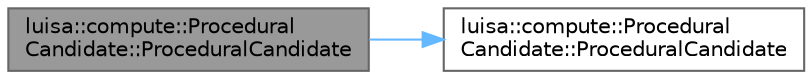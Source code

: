 digraph "luisa::compute::ProceduralCandidate::ProceduralCandidate"
{
 // LATEX_PDF_SIZE
  bgcolor="transparent";
  edge [fontname=Helvetica,fontsize=10,labelfontname=Helvetica,labelfontsize=10];
  node [fontname=Helvetica,fontsize=10,shape=box,height=0.2,width=0.4];
  rankdir="LR";
  Node1 [id="Node000001",label="luisa::compute::Procedural\lCandidate::ProceduralCandidate",height=0.2,width=0.4,color="gray40", fillcolor="grey60", style="filled", fontcolor="black",tooltip=" "];
  Node1 -> Node2 [id="edge1_Node000001_Node000002",color="steelblue1",style="solid",tooltip=" "];
  Node2 [id="Node000002",label="luisa::compute::Procedural\lCandidate::ProceduralCandidate",height=0.2,width=0.4,color="grey40", fillcolor="white", style="filled",URL="$classluisa_1_1compute_1_1_procedural_candidate.html#a7916edb3a8f4f58ab82fea3dad2f762c",tooltip=" "];
}

